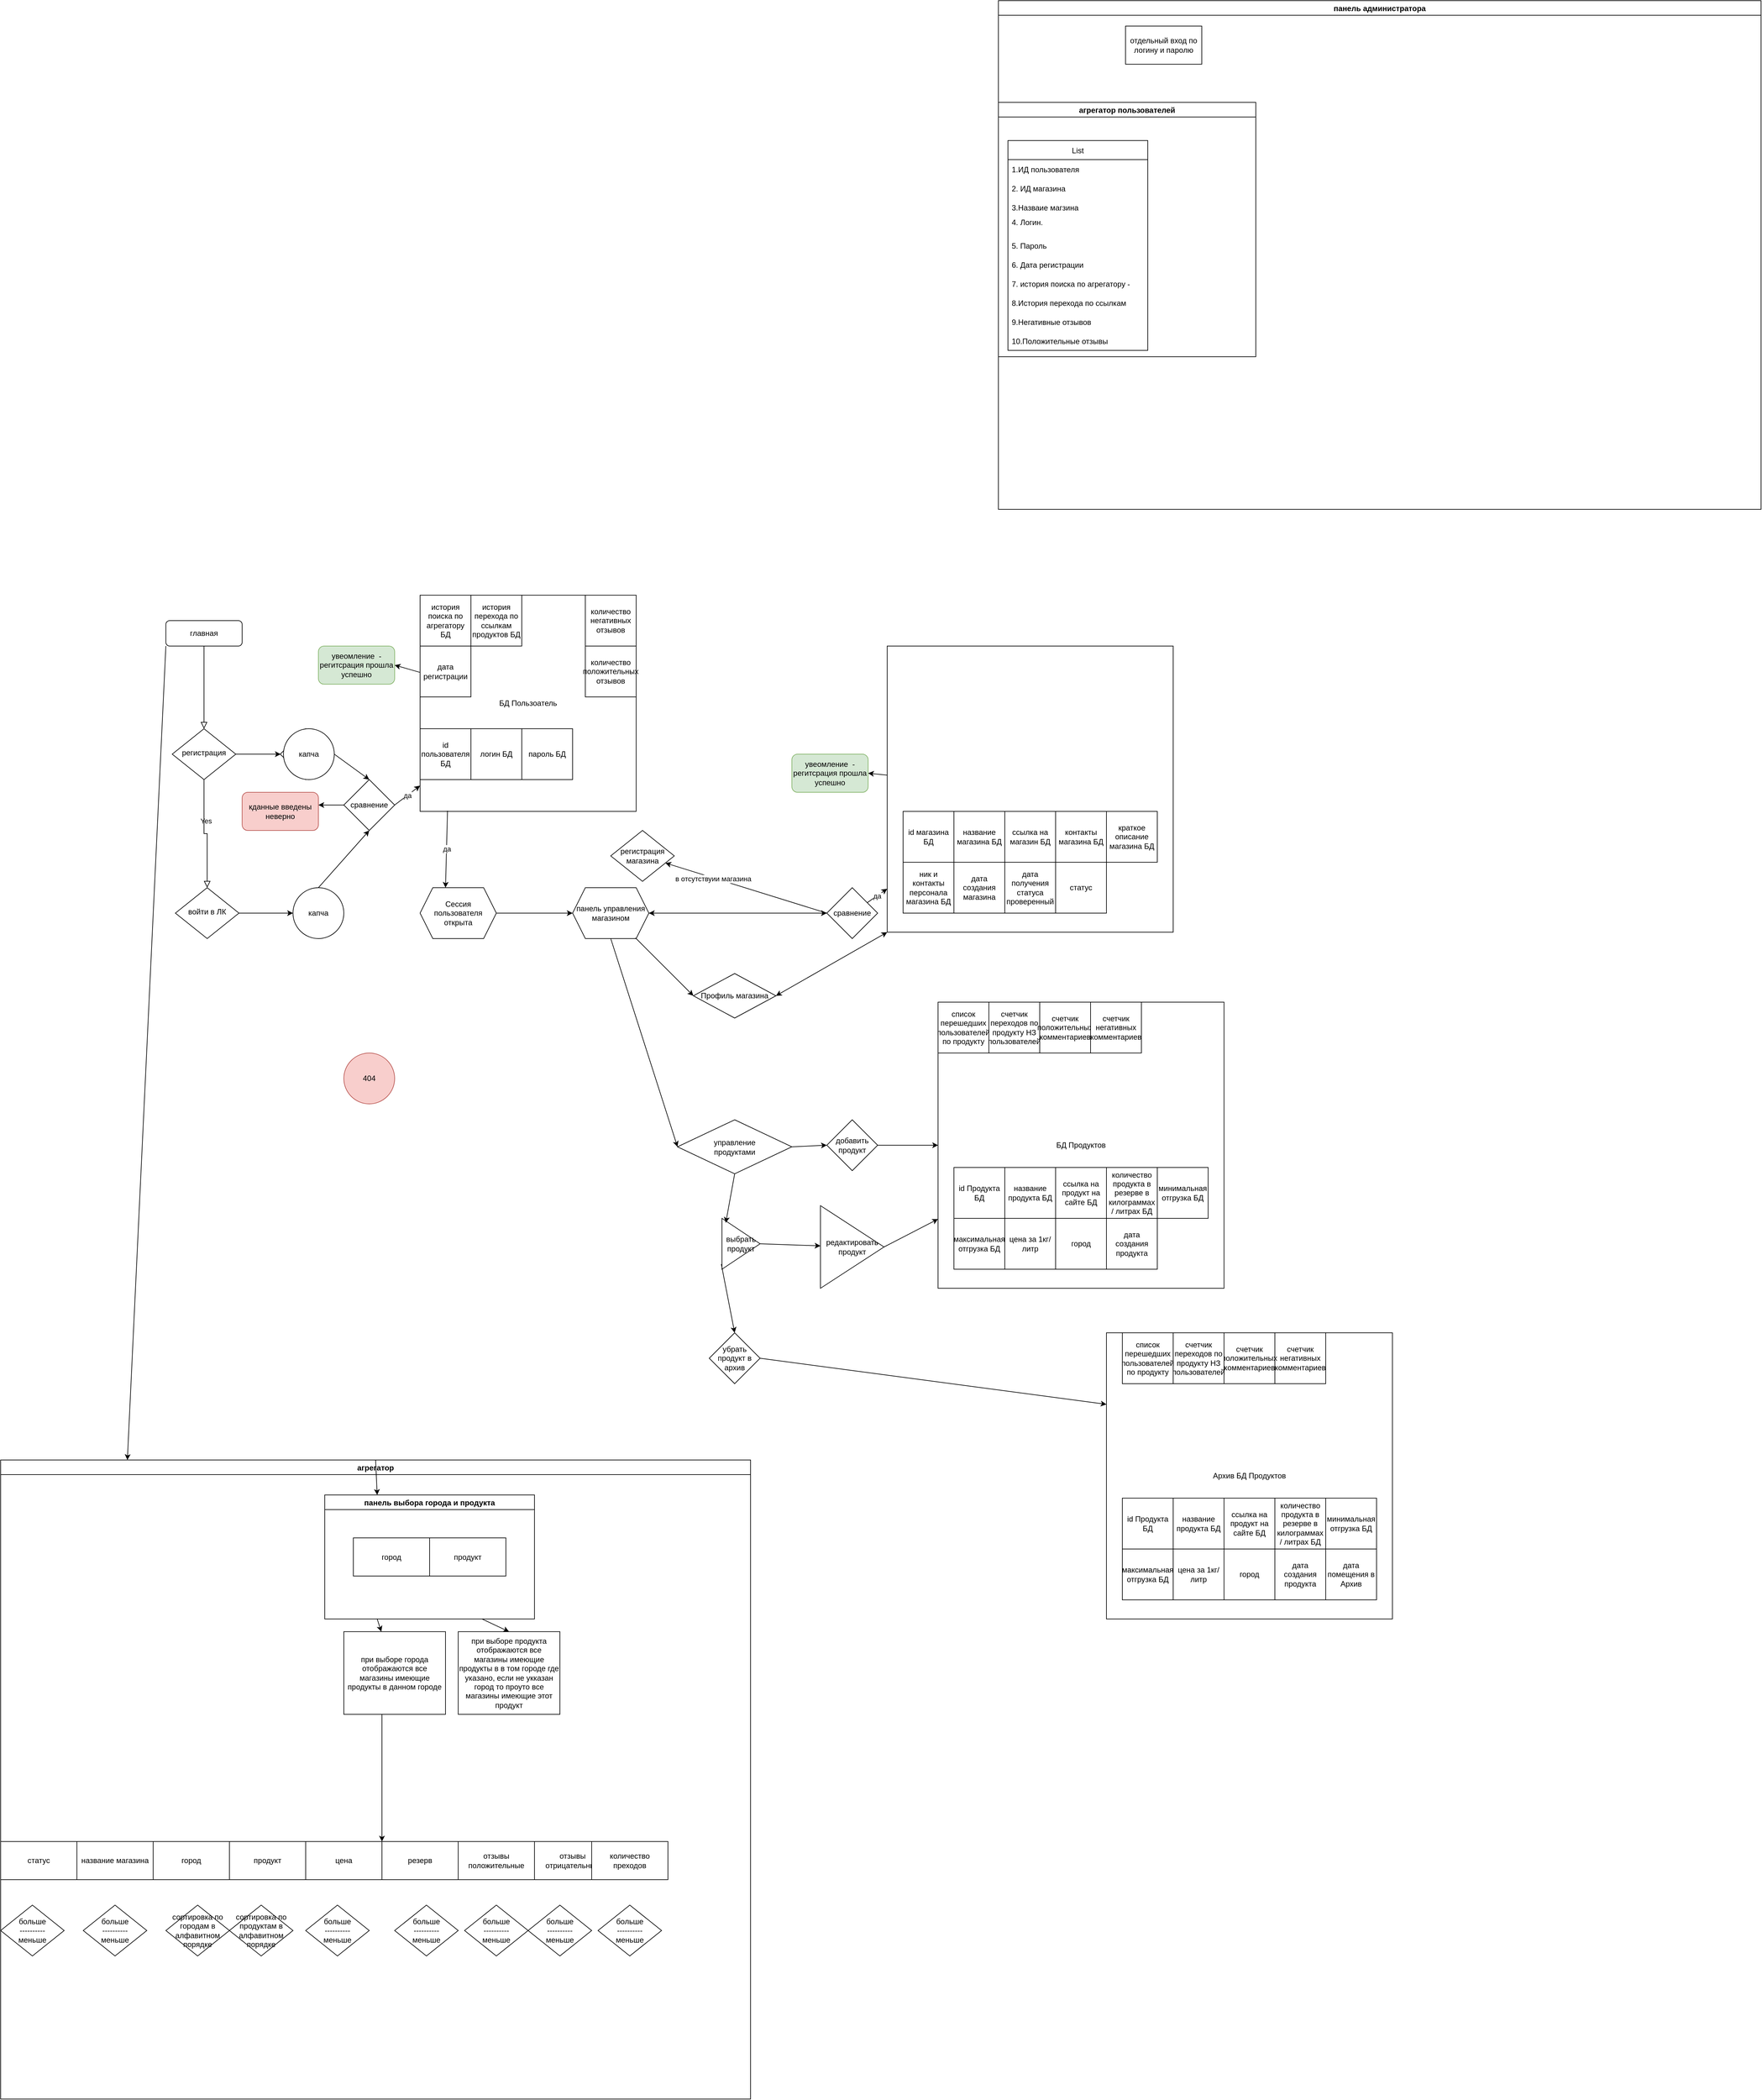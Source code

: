 <mxfile version="20.3.3" type="github">
  <diagram id="C5RBs43oDa-KdzZeNtuy" name="Page-1">
    <mxGraphModel dx="3761" dy="762" grid="1" gridSize="100" guides="1" tooltips="1" connect="1" arrows="1" fold="1" page="1" pageScale="1" pageWidth="2339" pageHeight="3300" math="0" shadow="0">
      <root>
        <mxCell id="WIyWlLk6GJQsqaUBKTNV-0" />
        <mxCell id="WIyWlLk6GJQsqaUBKTNV-1" parent="WIyWlLk6GJQsqaUBKTNV-0" />
        <mxCell id="WIyWlLk6GJQsqaUBKTNV-2" value="" style="rounded=0;html=1;jettySize=auto;orthogonalLoop=1;fontSize=11;endArrow=block;endFill=0;endSize=8;strokeWidth=1;shadow=0;labelBackgroundColor=none;edgeStyle=orthogonalEdgeStyle;" parent="WIyWlLk6GJQsqaUBKTNV-1" source="WIyWlLk6GJQsqaUBKTNV-3" target="WIyWlLk6GJQsqaUBKTNV-6" edge="1">
          <mxGeometry relative="1" as="geometry" />
        </mxCell>
        <mxCell id="WIyWlLk6GJQsqaUBKTNV-3" value="главная" style="rounded=1;whiteSpace=wrap;html=1;fontSize=12;glass=0;strokeWidth=1;shadow=0;" parent="WIyWlLk6GJQsqaUBKTNV-1" vertex="1">
          <mxGeometry x="-1340" y="975" width="120" height="40" as="geometry" />
        </mxCell>
        <mxCell id="WIyWlLk6GJQsqaUBKTNV-4" value="Yes" style="rounded=0;html=1;jettySize=auto;orthogonalLoop=1;fontSize=11;endArrow=block;endFill=0;endSize=8;strokeWidth=1;shadow=0;labelBackgroundColor=none;edgeStyle=orthogonalEdgeStyle;" parent="WIyWlLk6GJQsqaUBKTNV-1" source="WIyWlLk6GJQsqaUBKTNV-6" target="WIyWlLk6GJQsqaUBKTNV-10" edge="1">
          <mxGeometry y="20" relative="1" as="geometry">
            <mxPoint as="offset" />
          </mxGeometry>
        </mxCell>
        <mxCell id="WIyWlLk6GJQsqaUBKTNV-6" value="регистрация" style="rhombus;whiteSpace=wrap;html=1;shadow=0;fontFamily=Helvetica;fontSize=12;align=center;strokeWidth=1;spacing=6;spacingTop=-4;" parent="WIyWlLk6GJQsqaUBKTNV-1" vertex="1">
          <mxGeometry x="-1330" y="1145" width="100" height="80" as="geometry" />
        </mxCell>
        <mxCell id="oerF0FKZupEDVa1mSzpF-12" value="" style="edgeStyle=orthogonalEdgeStyle;rounded=0;orthogonalLoop=1;jettySize=auto;html=1;entryX=0;entryY=0.5;entryDx=0;entryDy=0;" edge="1" parent="WIyWlLk6GJQsqaUBKTNV-1" source="WIyWlLk6GJQsqaUBKTNV-10" target="oerF0FKZupEDVa1mSzpF-22">
          <mxGeometry relative="1" as="geometry">
            <mxPoint x="-1175" y="1435" as="targetPoint" />
          </mxGeometry>
        </mxCell>
        <mxCell id="WIyWlLk6GJQsqaUBKTNV-10" value="войти в ЛК" style="rhombus;whiteSpace=wrap;html=1;shadow=0;fontFamily=Helvetica;fontSize=12;align=center;strokeWidth=1;spacing=6;spacingTop=-4;" parent="WIyWlLk6GJQsqaUBKTNV-1" vertex="1">
          <mxGeometry x="-1325" y="1395" width="100" height="80" as="geometry" />
        </mxCell>
        <mxCell id="oerF0FKZupEDVa1mSzpF-5" value="" style="endArrow=classic;html=1;rounded=0;" edge="1" parent="WIyWlLk6GJQsqaUBKTNV-1" source="WIyWlLk6GJQsqaUBKTNV-6">
          <mxGeometry width="50" height="50" relative="1" as="geometry">
            <mxPoint x="-1230" y="1235" as="sourcePoint" />
            <mxPoint x="-1159.289" y="1185" as="targetPoint" />
          </mxGeometry>
        </mxCell>
        <mxCell id="oerF0FKZupEDVa1mSzpF-6" value="БД Пользоатель" style="whiteSpace=wrap;html=1;aspect=fixed;" vertex="1" parent="WIyWlLk6GJQsqaUBKTNV-1">
          <mxGeometry x="-940" y="935" width="340" height="340" as="geometry" />
        </mxCell>
        <mxCell id="oerF0FKZupEDVa1mSzpF-7" value="id пользователя БД" style="whiteSpace=wrap;html=1;aspect=fixed;" vertex="1" parent="WIyWlLk6GJQsqaUBKTNV-1">
          <mxGeometry x="-940" y="1145" width="80" height="80" as="geometry" />
        </mxCell>
        <mxCell id="oerF0FKZupEDVa1mSzpF-8" value="логин БД" style="whiteSpace=wrap;html=1;aspect=fixed;" vertex="1" parent="WIyWlLk6GJQsqaUBKTNV-1">
          <mxGeometry x="-860" y="1145" width="80" height="80" as="geometry" />
        </mxCell>
        <mxCell id="oerF0FKZupEDVa1mSzpF-9" value="пароль БД" style="whiteSpace=wrap;html=1;aspect=fixed;" vertex="1" parent="WIyWlLk6GJQsqaUBKTNV-1">
          <mxGeometry x="-780" y="1145" width="80" height="80" as="geometry" />
        </mxCell>
        <mxCell id="oerF0FKZupEDVa1mSzpF-10" value="404" style="ellipse;whiteSpace=wrap;html=1;aspect=fixed;fillColor=#f8cecc;strokeColor=#b85450;" vertex="1" parent="WIyWlLk6GJQsqaUBKTNV-1">
          <mxGeometry x="-1060" y="1655" width="80" height="80" as="geometry" />
        </mxCell>
        <mxCell id="oerF0FKZupEDVa1mSzpF-11" value="Капча" style="rhombus;whiteSpace=wrap;html=1;" vertex="1" parent="WIyWlLk6GJQsqaUBKTNV-1">
          <mxGeometry x="-1160" y="1145" width="80" height="80" as="geometry" />
        </mxCell>
        <mxCell id="oerF0FKZupEDVa1mSzpF-16" value="да" style="endArrow=classic;html=1;rounded=0;exitX=1;exitY=0.5;exitDx=0;exitDy=0;" edge="1" parent="WIyWlLk6GJQsqaUBKTNV-1" source="oerF0FKZupEDVa1mSzpF-30" target="oerF0FKZupEDVa1mSzpF-6">
          <mxGeometry width="50" height="50" relative="1" as="geometry">
            <mxPoint x="-930" y="1615" as="sourcePoint" />
            <mxPoint x="-908" y="1540" as="targetPoint" />
            <Array as="points" />
          </mxGeometry>
        </mxCell>
        <mxCell id="oerF0FKZupEDVa1mSzpF-17" value="капча" style="ellipse;whiteSpace=wrap;html=1;aspect=fixed;" vertex="1" parent="WIyWlLk6GJQsqaUBKTNV-1">
          <mxGeometry x="-1155" y="1145" width="80" height="80" as="geometry" />
        </mxCell>
        <mxCell id="oerF0FKZupEDVa1mSzpF-19" value="увеомление&amp;nbsp; - регитсрация прошла успешно" style="rounded=1;whiteSpace=wrap;html=1;fillColor=#d5e8d4;strokeColor=#82b366;" vertex="1" parent="WIyWlLk6GJQsqaUBKTNV-1">
          <mxGeometry x="-1100" y="1015" width="120" height="60" as="geometry" />
        </mxCell>
        <mxCell id="oerF0FKZupEDVa1mSzpF-20" value="" style="endArrow=classic;html=1;rounded=0;entryX=1;entryY=0.5;entryDx=0;entryDy=0;" edge="1" parent="WIyWlLk6GJQsqaUBKTNV-1" source="oerF0FKZupEDVa1mSzpF-6" target="oerF0FKZupEDVa1mSzpF-19">
          <mxGeometry width="50" height="50" relative="1" as="geometry">
            <mxPoint x="-780" y="1333" as="sourcePoint" />
            <mxPoint x="-458" y="1375" as="targetPoint" />
          </mxGeometry>
        </mxCell>
        <mxCell id="oerF0FKZupEDVa1mSzpF-22" value="капча" style="ellipse;whiteSpace=wrap;html=1;aspect=fixed;" vertex="1" parent="WIyWlLk6GJQsqaUBKTNV-1">
          <mxGeometry x="-1140" y="1395" width="80" height="80" as="geometry" />
        </mxCell>
        <mxCell id="oerF0FKZupEDVa1mSzpF-26" value="Сессия пользователя открыта" style="shape=hexagon;perimeter=hexagonPerimeter2;whiteSpace=wrap;html=1;fixedSize=1;" vertex="1" parent="WIyWlLk6GJQsqaUBKTNV-1">
          <mxGeometry x="-940" y="1395" width="120" height="80" as="geometry" />
        </mxCell>
        <mxCell id="oerF0FKZupEDVa1mSzpF-27" value="да" style="endArrow=classic;html=1;rounded=0;exitX=0.127;exitY=0.997;exitDx=0;exitDy=0;exitPerimeter=0;" edge="1" parent="WIyWlLk6GJQsqaUBKTNV-1" source="oerF0FKZupEDVa1mSzpF-6">
          <mxGeometry width="50" height="50" relative="1" as="geometry">
            <mxPoint x="-1000" y="1295" as="sourcePoint" />
            <mxPoint x="-900" y="1395" as="targetPoint" />
            <Array as="points">
              <mxPoint x="-900" y="1395" />
            </Array>
          </mxGeometry>
        </mxCell>
        <mxCell id="oerF0FKZupEDVa1mSzpF-28" value="панель управления магазином" style="shape=hexagon;perimeter=hexagonPerimeter2;whiteSpace=wrap;html=1;fixedSize=1;" vertex="1" parent="WIyWlLk6GJQsqaUBKTNV-1">
          <mxGeometry x="-700" y="1395" width="120" height="80" as="geometry" />
        </mxCell>
        <mxCell id="oerF0FKZupEDVa1mSzpF-29" value="" style="endArrow=classic;html=1;rounded=0;exitX=1;exitY=0.5;exitDx=0;exitDy=0;entryX=0;entryY=0.5;entryDx=0;entryDy=0;" edge="1" parent="WIyWlLk6GJQsqaUBKTNV-1" source="oerF0FKZupEDVa1mSzpF-26" target="oerF0FKZupEDVa1mSzpF-28">
          <mxGeometry width="50" height="50" relative="1" as="geometry">
            <mxPoint x="-820" y="1460" as="sourcePoint" />
            <mxPoint x="-770" y="1410" as="targetPoint" />
          </mxGeometry>
        </mxCell>
        <mxCell id="oerF0FKZupEDVa1mSzpF-30" value="сравнение" style="rhombus;whiteSpace=wrap;html=1;" vertex="1" parent="WIyWlLk6GJQsqaUBKTNV-1">
          <mxGeometry x="-1060" y="1225" width="80" height="80" as="geometry" />
        </mxCell>
        <mxCell id="oerF0FKZupEDVa1mSzpF-31" value="" style="endArrow=classic;html=1;rounded=0;entryX=0.5;entryY=1;entryDx=0;entryDy=0;exitX=0.5;exitY=0;exitDx=0;exitDy=0;" edge="1" parent="WIyWlLk6GJQsqaUBKTNV-1" source="oerF0FKZupEDVa1mSzpF-22" target="oerF0FKZupEDVa1mSzpF-30">
          <mxGeometry width="50" height="50" relative="1" as="geometry">
            <mxPoint x="-1100" y="1345" as="sourcePoint" />
            <mxPoint x="-1050" y="1295" as="targetPoint" />
            <Array as="points">
              <mxPoint x="-1100" y="1395" />
            </Array>
          </mxGeometry>
        </mxCell>
        <mxCell id="oerF0FKZupEDVa1mSzpF-32" value="" style="endArrow=classic;html=1;rounded=0;exitX=1;exitY=0.5;exitDx=0;exitDy=0;entryX=0.5;entryY=0;entryDx=0;entryDy=0;" edge="1" parent="WIyWlLk6GJQsqaUBKTNV-1" source="oerF0FKZupEDVa1mSzpF-17" target="oerF0FKZupEDVa1mSzpF-30">
          <mxGeometry width="50" height="50" relative="1" as="geometry">
            <mxPoint x="-1100" y="1245" as="sourcePoint" />
            <mxPoint x="-1050" y="1195" as="targetPoint" />
          </mxGeometry>
        </mxCell>
        <mxCell id="oerF0FKZupEDVa1mSzpF-33" value="" style="endArrow=classic;html=1;rounded=0;exitX=0;exitY=0.5;exitDx=0;exitDy=0;" edge="1" parent="WIyWlLk6GJQsqaUBKTNV-1" source="oerF0FKZupEDVa1mSzpF-30">
          <mxGeometry width="50" height="50" relative="1" as="geometry">
            <mxPoint x="-1110" y="1290" as="sourcePoint" />
            <mxPoint x="-1100" y="1265" as="targetPoint" />
          </mxGeometry>
        </mxCell>
        <mxCell id="oerF0FKZupEDVa1mSzpF-34" value="кданные введены неверно" style="rounded=1;whiteSpace=wrap;html=1;fillColor=#f8cecc;strokeColor=#b85450;" vertex="1" parent="WIyWlLk6GJQsqaUBKTNV-1">
          <mxGeometry x="-1220" y="1245" width="120" height="60" as="geometry" />
        </mxCell>
        <mxCell id="oerF0FKZupEDVa1mSzpF-35" value="&lt;span style=&quot;color: rgba(0, 0, 0, 0); font-family: monospace; font-size: 0px; text-align: start;&quot;&gt;%3CmxGraphModel%3E%3Croot%3E%3CmxCell%20id%3D%220%22%2F%3E%3CmxCell%20id%3D%221%22%20parent%3D%220%22%2F%3E%3CmxCell%20id%3D%222%22%20value%3D%22%D0%B4%D0%B0%D1%82%D0%B0%20%D1%81%D0%BE%D0%B7%D0%B4%D0%B0%D0%BD%D0%B8%D1%8F%20%D0%BF%D1%80%D0%BE%D0%B4%D1%83%D0%BA%D1%82%D0%B0%22%20style%3D%22whiteSpace%3Dwrap%3Bhtml%3D1%3Baspect%3Dfixed%3B%22%20vertex%3D%221%22%20parent%3D%221%22%3E%3CmxGeometry%20x%3D%221640%22%20y%3D%221020%22%20width%3D%2280%22%20height%3D%2280%22%20as%3D%22geometry%22%2F%3E%3C%2FmxCell%3E%3C%2Froot%3E%3C%2FmxGraphModel%3E&lt;/span&gt;&lt;span style=&quot;color: rgba(0, 0, 0, 0); font-family: monospace; font-size: 0px; text-align: start;&quot;&gt;%3CmxGraphModel%3E%3Croot%3E%3CmxCell%20id%3D%220%22%2F%3E%3CmxCell%20id%3D%221%22%20parent%3D%220%22%2F%3E%3CmxCell%20id%3D%222%22%20value%3D%22%D0%B4%D0%B0%D1%82%D0%B0%20%D1%81%D0%BE%D0%B7%D0%B4%D0%B0%D0%BD%D0%B8%D1%8F%20%D0%BF%D1%80%D0%BE%D0%B4%D1%83%D0%BA%D1%82%D0%B0%22%20style%3D%22whiteSpace%3Dwrap%3Bhtml%3D1%3Baspect%3Dfixed%3B%22%20vertex%3D%221%22%20parent%3D%221%22%3E%3CmxGeometry%20x%3D%221640%22%20y%3D%221020%22%20width%3D%2280%22%20height%3D%2280%22%20as%3D%22geometry%22%2F%3E%3C%2FmxCell%3E%3C%2Froot%3E%3C%2FmxGraphModel%3E&lt;/span&gt;" style="whiteSpace=wrap;html=1;aspect=fixed;" vertex="1" parent="WIyWlLk6GJQsqaUBKTNV-1">
          <mxGeometry x="-205" y="1015" width="450" height="450" as="geometry" />
        </mxCell>
        <mxCell id="oerF0FKZupEDVa1mSzpF-36" value="id магазина БД" style="whiteSpace=wrap;html=1;aspect=fixed;" vertex="1" parent="WIyWlLk6GJQsqaUBKTNV-1">
          <mxGeometry x="-180" y="1275" width="80" height="80" as="geometry" />
        </mxCell>
        <mxCell id="oerF0FKZupEDVa1mSzpF-37" value="название магазина БД" style="whiteSpace=wrap;html=1;aspect=fixed;" vertex="1" parent="WIyWlLk6GJQsqaUBKTNV-1">
          <mxGeometry x="-100" y="1275" width="80" height="80" as="geometry" />
        </mxCell>
        <mxCell id="oerF0FKZupEDVa1mSzpF-38" value="ссылка на магазин БД" style="whiteSpace=wrap;html=1;aspect=fixed;" vertex="1" parent="WIyWlLk6GJQsqaUBKTNV-1">
          <mxGeometry x="-20" y="1275" width="80" height="80" as="geometry" />
        </mxCell>
        <mxCell id="oerF0FKZupEDVa1mSzpF-40" value="да" style="endArrow=classic;html=1;rounded=0;" edge="1" parent="WIyWlLk6GJQsqaUBKTNV-1" source="oerF0FKZupEDVa1mSzpF-47" target="oerF0FKZupEDVa1mSzpF-35">
          <mxGeometry width="50" height="50" relative="1" as="geometry">
            <mxPoint x="-220" y="1295" as="sourcePoint" />
            <mxPoint x="-148" y="1570" as="targetPoint" />
            <Array as="points" />
          </mxGeometry>
        </mxCell>
        <mxCell id="oerF0FKZupEDVa1mSzpF-42" value="увеомление&amp;nbsp; - регитсрация прошла успешно" style="rounded=1;whiteSpace=wrap;html=1;fillColor=#d5e8d4;strokeColor=#82b366;" vertex="1" parent="WIyWlLk6GJQsqaUBKTNV-1">
          <mxGeometry x="-355" y="1185" width="120" height="60" as="geometry" />
        </mxCell>
        <mxCell id="oerF0FKZupEDVa1mSzpF-43" value="" style="endArrow=classic;html=1;rounded=0;entryX=1;entryY=0.5;entryDx=0;entryDy=0;" edge="1" parent="WIyWlLk6GJQsqaUBKTNV-1" source="oerF0FKZupEDVa1mSzpF-35" target="oerF0FKZupEDVa1mSzpF-42">
          <mxGeometry width="50" height="50" relative="1" as="geometry">
            <mxPoint x="-20" y="1503" as="sourcePoint" />
            <mxPoint x="302" y="1545" as="targetPoint" />
          </mxGeometry>
        </mxCell>
        <mxCell id="oerF0FKZupEDVa1mSzpF-47" value="сравнение" style="rhombus;whiteSpace=wrap;html=1;" vertex="1" parent="WIyWlLk6GJQsqaUBKTNV-1">
          <mxGeometry x="-300" y="1395" width="80" height="80" as="geometry" />
        </mxCell>
        <mxCell id="oerF0FKZupEDVa1mSzpF-50" value="" style="endArrow=classic;html=1;rounded=0;exitX=0;exitY=0.5;exitDx=0;exitDy=0;" edge="1" parent="WIyWlLk6GJQsqaUBKTNV-1" source="oerF0FKZupEDVa1mSzpF-47" target="oerF0FKZupEDVa1mSzpF-51">
          <mxGeometry width="50" height="50" relative="1" as="geometry">
            <mxPoint x="-350" y="1460" as="sourcePoint" />
            <mxPoint x="-340" y="1435" as="targetPoint" />
          </mxGeometry>
        </mxCell>
        <mxCell id="oerF0FKZupEDVa1mSzpF-55" value="в отсутствуии магазина" style="edgeLabel;html=1;align=center;verticalAlign=middle;resizable=0;points=[];" vertex="1" connectable="0" parent="oerF0FKZupEDVa1mSzpF-50">
          <mxGeometry x="0.412" y="1" relative="1" as="geometry">
            <mxPoint as="offset" />
          </mxGeometry>
        </mxCell>
        <mxCell id="oerF0FKZupEDVa1mSzpF-51" value="регистрация магазина" style="rhombus;whiteSpace=wrap;html=1;" vertex="1" parent="WIyWlLk6GJQsqaUBKTNV-1">
          <mxGeometry x="-640" y="1305" width="100" height="80" as="geometry" />
        </mxCell>
        <mxCell id="oerF0FKZupEDVa1mSzpF-52" value="" style="endArrow=classic;html=1;rounded=0;exitX=1;exitY=0.5;exitDx=0;exitDy=0;" edge="1" parent="WIyWlLk6GJQsqaUBKTNV-1" source="oerF0FKZupEDVa1mSzpF-28" target="oerF0FKZupEDVa1mSzpF-47">
          <mxGeometry width="50" height="50" relative="1" as="geometry">
            <mxPoint x="-480" y="1530" as="sourcePoint" />
            <mxPoint x="-580" y="1530" as="targetPoint" />
          </mxGeometry>
        </mxCell>
        <mxCell id="oerF0FKZupEDVa1mSzpF-53" value="Профиль магазина" style="rhombus;whiteSpace=wrap;html=1;" vertex="1" parent="WIyWlLk6GJQsqaUBKTNV-1">
          <mxGeometry x="-510" y="1530" width="130" height="70" as="geometry" />
        </mxCell>
        <mxCell id="oerF0FKZupEDVa1mSzpF-54" value="" style="endArrow=classic;html=1;rounded=0;exitX=0;exitY=0.5;exitDx=0;exitDy=0;" edge="1" parent="WIyWlLk6GJQsqaUBKTNV-1" source="oerF0FKZupEDVa1mSzpF-47" target="oerF0FKZupEDVa1mSzpF-28">
          <mxGeometry width="50" height="50" relative="1" as="geometry">
            <mxPoint x="-480" y="1535" as="sourcePoint" />
            <mxPoint x="-600" y="1495" as="targetPoint" />
          </mxGeometry>
        </mxCell>
        <mxCell id="oerF0FKZupEDVa1mSzpF-56" value="управление&lt;br&gt;продуктами" style="rhombus;whiteSpace=wrap;html=1;" vertex="1" parent="WIyWlLk6GJQsqaUBKTNV-1">
          <mxGeometry x="-535" y="1760" width="180" height="85" as="geometry" />
        </mxCell>
        <mxCell id="oerF0FKZupEDVa1mSzpF-59" value="контакты магазина БД" style="whiteSpace=wrap;html=1;aspect=fixed;" vertex="1" parent="WIyWlLk6GJQsqaUBKTNV-1">
          <mxGeometry x="60" y="1275" width="80" height="80" as="geometry" />
        </mxCell>
        <mxCell id="oerF0FKZupEDVa1mSzpF-60" value="краткое описание магазина БД" style="whiteSpace=wrap;html=1;aspect=fixed;" vertex="1" parent="WIyWlLk6GJQsqaUBKTNV-1">
          <mxGeometry x="140" y="1275" width="80" height="80" as="geometry" />
        </mxCell>
        <mxCell id="oerF0FKZupEDVa1mSzpF-61" value="ник и контакты персонала магазина БД" style="whiteSpace=wrap;html=1;aspect=fixed;" vertex="1" parent="WIyWlLk6GJQsqaUBKTNV-1">
          <mxGeometry x="-180" y="1355" width="80" height="80" as="geometry" />
        </mxCell>
        <mxCell id="oerF0FKZupEDVa1mSzpF-63" value="история поиска по агрегатору БД" style="whiteSpace=wrap;html=1;aspect=fixed;" vertex="1" parent="WIyWlLk6GJQsqaUBKTNV-1">
          <mxGeometry x="-940" y="935" width="80" height="80" as="geometry" />
        </mxCell>
        <mxCell id="oerF0FKZupEDVa1mSzpF-64" value="история перехода по ссылкам продуктов БД" style="whiteSpace=wrap;html=1;aspect=fixed;" vertex="1" parent="WIyWlLk6GJQsqaUBKTNV-1">
          <mxGeometry x="-860" y="935" width="80" height="80" as="geometry" />
        </mxCell>
        <mxCell id="oerF0FKZupEDVa1mSzpF-65" value="количество негативных отзывов" style="whiteSpace=wrap;html=1;aspect=fixed;" vertex="1" parent="WIyWlLk6GJQsqaUBKTNV-1">
          <mxGeometry x="-680" y="935" width="80" height="80" as="geometry" />
        </mxCell>
        <mxCell id="oerF0FKZupEDVa1mSzpF-66" value="" style="endArrow=classic;html=1;rounded=0;exitX=0.5;exitY=1;exitDx=0;exitDy=0;entryX=0;entryY=0.5;entryDx=0;entryDy=0;" edge="1" parent="WIyWlLk6GJQsqaUBKTNV-1" source="oerF0FKZupEDVa1mSzpF-28" target="oerF0FKZupEDVa1mSzpF-56">
          <mxGeometry width="50" height="50" relative="1" as="geometry">
            <mxPoint x="-400" y="1545" as="sourcePoint" />
            <mxPoint x="-700" y="1895" as="targetPoint" />
          </mxGeometry>
        </mxCell>
        <mxCell id="oerF0FKZupEDVa1mSzpF-67" value="" style="endArrow=classic;html=1;rounded=0;exitX=0.825;exitY=0.988;exitDx=0;exitDy=0;exitPerimeter=0;entryX=0;entryY=0.5;entryDx=0;entryDy=0;" edge="1" parent="WIyWlLk6GJQsqaUBKTNV-1" source="oerF0FKZupEDVa1mSzpF-28" target="oerF0FKZupEDVa1mSzpF-53">
          <mxGeometry width="50" height="50" relative="1" as="geometry">
            <mxPoint x="-520" y="1530" as="sourcePoint" />
            <mxPoint x="-400" y="1595" as="targetPoint" />
          </mxGeometry>
        </mxCell>
        <mxCell id="oerF0FKZupEDVa1mSzpF-68" value="" style="endArrow=classic;startArrow=classic;html=1;rounded=0;exitX=1;exitY=0.5;exitDx=0;exitDy=0;entryX=0;entryY=1;entryDx=0;entryDy=0;" edge="1" parent="WIyWlLk6GJQsqaUBKTNV-1" source="oerF0FKZupEDVa1mSzpF-53" target="oerF0FKZupEDVa1mSzpF-35">
          <mxGeometry width="50" height="50" relative="1" as="geometry">
            <mxPoint x="-200" y="1545" as="sourcePoint" />
            <mxPoint x="-150" y="1495" as="targetPoint" />
          </mxGeometry>
        </mxCell>
        <mxCell id="oerF0FKZupEDVa1mSzpF-69" value="добавить продукт" style="rhombus;whiteSpace=wrap;html=1;" vertex="1" parent="WIyWlLk6GJQsqaUBKTNV-1">
          <mxGeometry x="-300" y="1760" width="80" height="80" as="geometry" />
        </mxCell>
        <mxCell id="oerF0FKZupEDVa1mSzpF-70" value="убрать продукт в архив" style="rhombus;whiteSpace=wrap;html=1;" vertex="1" parent="WIyWlLk6GJQsqaUBKTNV-1">
          <mxGeometry x="-485" y="2095" width="80" height="80" as="geometry" />
        </mxCell>
        <mxCell id="oerF0FKZupEDVa1mSzpF-71" value="БД Продуктов" style="whiteSpace=wrap;html=1;aspect=fixed;" vertex="1" parent="WIyWlLk6GJQsqaUBKTNV-1">
          <mxGeometry x="-125" y="1575" width="450" height="450" as="geometry" />
        </mxCell>
        <mxCell id="oerF0FKZupEDVa1mSzpF-72" value="id Продукта БД" style="whiteSpace=wrap;html=1;aspect=fixed;" vertex="1" parent="WIyWlLk6GJQsqaUBKTNV-1">
          <mxGeometry x="-100" y="1835" width="80" height="80" as="geometry" />
        </mxCell>
        <mxCell id="oerF0FKZupEDVa1mSzpF-73" value="название продукта БД" style="whiteSpace=wrap;html=1;aspect=fixed;" vertex="1" parent="WIyWlLk6GJQsqaUBKTNV-1">
          <mxGeometry x="-20" y="1835" width="80" height="80" as="geometry" />
        </mxCell>
        <mxCell id="oerF0FKZupEDVa1mSzpF-74" value="ссылка на продукт на сайте БД" style="whiteSpace=wrap;html=1;aspect=fixed;" vertex="1" parent="WIyWlLk6GJQsqaUBKTNV-1">
          <mxGeometry x="60" y="1835" width="80" height="80" as="geometry" />
        </mxCell>
        <mxCell id="oerF0FKZupEDVa1mSzpF-75" value="количество продукта в резерве в килограммах / литрах БД" style="whiteSpace=wrap;html=1;aspect=fixed;" vertex="1" parent="WIyWlLk6GJQsqaUBKTNV-1">
          <mxGeometry x="140" y="1835" width="80" height="80" as="geometry" />
        </mxCell>
        <mxCell id="oerF0FKZupEDVa1mSzpF-76" value="минимальная отгрузка БД" style="whiteSpace=wrap;html=1;aspect=fixed;" vertex="1" parent="WIyWlLk6GJQsqaUBKTNV-1">
          <mxGeometry x="220" y="1835" width="80" height="80" as="geometry" />
        </mxCell>
        <mxCell id="oerF0FKZupEDVa1mSzpF-77" value="максимальная отгрузка БД" style="whiteSpace=wrap;html=1;aspect=fixed;" vertex="1" parent="WIyWlLk6GJQsqaUBKTNV-1">
          <mxGeometry x="-100" y="1915" width="80" height="80" as="geometry" />
        </mxCell>
        <mxCell id="oerF0FKZupEDVa1mSzpF-78" value="цена за 1кг/литр" style="whiteSpace=wrap;html=1;aspect=fixed;" vertex="1" parent="WIyWlLk6GJQsqaUBKTNV-1">
          <mxGeometry x="-20" y="1915" width="80" height="80" as="geometry" />
        </mxCell>
        <mxCell id="oerF0FKZupEDVa1mSzpF-81" value="город" style="whiteSpace=wrap;html=1;aspect=fixed;" vertex="1" parent="WIyWlLk6GJQsqaUBKTNV-1">
          <mxGeometry x="60" y="1915" width="80" height="80" as="geometry" />
        </mxCell>
        <mxCell id="oerF0FKZupEDVa1mSzpF-82" value="" style="endArrow=classic;html=1;rounded=0;exitX=1;exitY=0.5;exitDx=0;exitDy=0;entryX=0;entryY=0.5;entryDx=0;entryDy=0;" edge="1" parent="WIyWlLk6GJQsqaUBKTNV-1" source="oerF0FKZupEDVa1mSzpF-56" target="oerF0FKZupEDVa1mSzpF-69">
          <mxGeometry width="50" height="50" relative="1" as="geometry">
            <mxPoint x="-600" y="1945" as="sourcePoint" />
            <mxPoint x="-550" y="1895" as="targetPoint" />
          </mxGeometry>
        </mxCell>
        <mxCell id="oerF0FKZupEDVa1mSzpF-83" value="" style="endArrow=classic;html=1;rounded=0;exitX=1;exitY=0.5;exitDx=0;exitDy=0;" edge="1" parent="WIyWlLk6GJQsqaUBKTNV-1" source="oerF0FKZupEDVa1mSzpF-69" target="oerF0FKZupEDVa1mSzpF-71">
          <mxGeometry width="50" height="50" relative="1" as="geometry">
            <mxPoint x="-220" y="1810" as="sourcePoint" />
            <mxPoint x="-170" y="1760" as="targetPoint" />
          </mxGeometry>
        </mxCell>
        <mxCell id="oerF0FKZupEDVa1mSzpF-84" value="дата создания продукта" style="whiteSpace=wrap;html=1;aspect=fixed;" vertex="1" parent="WIyWlLk6GJQsqaUBKTNV-1">
          <mxGeometry x="140" y="1915" width="80" height="80" as="geometry" />
        </mxCell>
        <mxCell id="oerF0FKZupEDVa1mSzpF-85" value="дата создания магазина" style="whiteSpace=wrap;html=1;aspect=fixed;" vertex="1" parent="WIyWlLk6GJQsqaUBKTNV-1">
          <mxGeometry x="-100" y="1355" width="80" height="80" as="geometry" />
        </mxCell>
        <mxCell id="oerF0FKZupEDVa1mSzpF-86" value="дата регистрации" style="whiteSpace=wrap;html=1;aspect=fixed;" vertex="1" parent="WIyWlLk6GJQsqaUBKTNV-1">
          <mxGeometry x="-940" y="1015" width="80" height="80" as="geometry" />
        </mxCell>
        <mxCell id="oerF0FKZupEDVa1mSzpF-87" value="Архив БД Продуктов" style="whiteSpace=wrap;html=1;aspect=fixed;" vertex="1" parent="WIyWlLk6GJQsqaUBKTNV-1">
          <mxGeometry x="140" y="2095" width="450" height="450" as="geometry" />
        </mxCell>
        <mxCell id="oerF0FKZupEDVa1mSzpF-88" value="id Продукта БД" style="whiteSpace=wrap;html=1;aspect=fixed;" vertex="1" parent="WIyWlLk6GJQsqaUBKTNV-1">
          <mxGeometry x="165" y="2355" width="80" height="80" as="geometry" />
        </mxCell>
        <mxCell id="oerF0FKZupEDVa1mSzpF-89" value="название продукта БД" style="whiteSpace=wrap;html=1;aspect=fixed;" vertex="1" parent="WIyWlLk6GJQsqaUBKTNV-1">
          <mxGeometry x="245" y="2355" width="80" height="80" as="geometry" />
        </mxCell>
        <mxCell id="oerF0FKZupEDVa1mSzpF-90" value="ссылка на продукт на сайте БД" style="whiteSpace=wrap;html=1;aspect=fixed;" vertex="1" parent="WIyWlLk6GJQsqaUBKTNV-1">
          <mxGeometry x="325" y="2355" width="80" height="80" as="geometry" />
        </mxCell>
        <mxCell id="oerF0FKZupEDVa1mSzpF-91" value="количество продукта в резерве в килограммах / литрах БД" style="whiteSpace=wrap;html=1;aspect=fixed;" vertex="1" parent="WIyWlLk6GJQsqaUBKTNV-1">
          <mxGeometry x="405" y="2355" width="80" height="80" as="geometry" />
        </mxCell>
        <mxCell id="oerF0FKZupEDVa1mSzpF-92" value="минимальная отгрузка БД" style="whiteSpace=wrap;html=1;aspect=fixed;" vertex="1" parent="WIyWlLk6GJQsqaUBKTNV-1">
          <mxGeometry x="485" y="2355" width="80" height="80" as="geometry" />
        </mxCell>
        <mxCell id="oerF0FKZupEDVa1mSzpF-93" value="максимальная отгрузка БД" style="whiteSpace=wrap;html=1;aspect=fixed;" vertex="1" parent="WIyWlLk6GJQsqaUBKTNV-1">
          <mxGeometry x="165" y="2435" width="80" height="80" as="geometry" />
        </mxCell>
        <mxCell id="oerF0FKZupEDVa1mSzpF-94" value="цена за 1кг/литр" style="whiteSpace=wrap;html=1;aspect=fixed;" vertex="1" parent="WIyWlLk6GJQsqaUBKTNV-1">
          <mxGeometry x="245" y="2435" width="80" height="80" as="geometry" />
        </mxCell>
        <mxCell id="oerF0FKZupEDVa1mSzpF-95" value="город" style="whiteSpace=wrap;html=1;aspect=fixed;" vertex="1" parent="WIyWlLk6GJQsqaUBKTNV-1">
          <mxGeometry x="325" y="2435" width="80" height="80" as="geometry" />
        </mxCell>
        <mxCell id="oerF0FKZupEDVa1mSzpF-96" value="дата создания продукта" style="whiteSpace=wrap;html=1;aspect=fixed;" vertex="1" parent="WIyWlLk6GJQsqaUBKTNV-1">
          <mxGeometry x="405" y="2435" width="80" height="80" as="geometry" />
        </mxCell>
        <mxCell id="oerF0FKZupEDVa1mSzpF-97" value="дата помещения в Архив" style="whiteSpace=wrap;html=1;aspect=fixed;" vertex="1" parent="WIyWlLk6GJQsqaUBKTNV-1">
          <mxGeometry x="485" y="2435" width="80" height="80" as="geometry" />
        </mxCell>
        <mxCell id="oerF0FKZupEDVa1mSzpF-98" value="список перешедших пользователей по продукту" style="whiteSpace=wrap;html=1;aspect=fixed;" vertex="1" parent="WIyWlLk6GJQsqaUBKTNV-1">
          <mxGeometry x="-125" y="1575" width="80" height="80" as="geometry" />
        </mxCell>
        <mxCell id="oerF0FKZupEDVa1mSzpF-99" value="счетчик переходов по продукту НЗ пользователей" style="whiteSpace=wrap;html=1;aspect=fixed;" vertex="1" parent="WIyWlLk6GJQsqaUBKTNV-1">
          <mxGeometry x="-45" y="1575" width="80" height="80" as="geometry" />
        </mxCell>
        <mxCell id="oerF0FKZupEDVa1mSzpF-100" value="счетчик положительных комментариев" style="whiteSpace=wrap;html=1;aspect=fixed;" vertex="1" parent="WIyWlLk6GJQsqaUBKTNV-1">
          <mxGeometry x="35" y="1575" width="80" height="80" as="geometry" />
        </mxCell>
        <mxCell id="oerF0FKZupEDVa1mSzpF-101" value="счетчик негативных комментариев" style="whiteSpace=wrap;html=1;aspect=fixed;" vertex="1" parent="WIyWlLk6GJQsqaUBKTNV-1">
          <mxGeometry x="115" y="1575" width="80" height="80" as="geometry" />
        </mxCell>
        <mxCell id="oerF0FKZupEDVa1mSzpF-102" value="счетчик негативных комментариев" style="whiteSpace=wrap;html=1;aspect=fixed;" vertex="1" parent="WIyWlLk6GJQsqaUBKTNV-1">
          <mxGeometry x="405" y="2095" width="80" height="80" as="geometry" />
        </mxCell>
        <mxCell id="oerF0FKZupEDVa1mSzpF-103" value="счетчик положительных комментариев" style="whiteSpace=wrap;html=1;aspect=fixed;" vertex="1" parent="WIyWlLk6GJQsqaUBKTNV-1">
          <mxGeometry x="325" y="2095" width="80" height="80" as="geometry" />
        </mxCell>
        <mxCell id="oerF0FKZupEDVa1mSzpF-104" value="счетчик переходов по продукту НЗ пользователей" style="whiteSpace=wrap;html=1;aspect=fixed;" vertex="1" parent="WIyWlLk6GJQsqaUBKTNV-1">
          <mxGeometry x="245" y="2095" width="80" height="80" as="geometry" />
        </mxCell>
        <mxCell id="oerF0FKZupEDVa1mSzpF-105" value="список перешедших пользователей по продукту" style="whiteSpace=wrap;html=1;aspect=fixed;" vertex="1" parent="WIyWlLk6GJQsqaUBKTNV-1">
          <mxGeometry x="165" y="2095" width="80" height="80" as="geometry" />
        </mxCell>
        <mxCell id="oerF0FKZupEDVa1mSzpF-106" value="дата получения статуса проверенный" style="whiteSpace=wrap;html=1;aspect=fixed;" vertex="1" parent="WIyWlLk6GJQsqaUBKTNV-1">
          <mxGeometry x="-20" y="1355" width="80" height="80" as="geometry" />
        </mxCell>
        <mxCell id="oerF0FKZupEDVa1mSzpF-107" value="статус" style="whiteSpace=wrap;html=1;aspect=fixed;" vertex="1" parent="WIyWlLk6GJQsqaUBKTNV-1">
          <mxGeometry x="60" y="1355" width="80" height="80" as="geometry" />
        </mxCell>
        <mxCell id="oerF0FKZupEDVa1mSzpF-108" value="" style="endArrow=classic;html=1;rounded=0;entryX=0;entryY=0.25;entryDx=0;entryDy=0;exitX=1;exitY=0.5;exitDx=0;exitDy=0;" edge="1" parent="WIyWlLk6GJQsqaUBKTNV-1" source="oerF0FKZupEDVa1mSzpF-70" target="oerF0FKZupEDVa1mSzpF-87">
          <mxGeometry width="50" height="50" relative="1" as="geometry">
            <mxPoint y="1945" as="sourcePoint" />
            <mxPoint x="50" y="1895" as="targetPoint" />
          </mxGeometry>
        </mxCell>
        <mxCell id="oerF0FKZupEDVa1mSzpF-110" value="выбрать продукт" style="triangle;whiteSpace=wrap;html=1;" vertex="1" parent="WIyWlLk6GJQsqaUBKTNV-1">
          <mxGeometry x="-465" y="1915" width="60" height="80" as="geometry" />
        </mxCell>
        <mxCell id="oerF0FKZupEDVa1mSzpF-111" value="" style="endArrow=classic;html=1;rounded=0;entryX=0.1;entryY=0.088;entryDx=0;entryDy=0;entryPerimeter=0;exitX=0.5;exitY=1;exitDx=0;exitDy=0;" edge="1" parent="WIyWlLk6GJQsqaUBKTNV-1" source="oerF0FKZupEDVa1mSzpF-56" target="oerF0FKZupEDVa1mSzpF-110">
          <mxGeometry width="50" height="50" relative="1" as="geometry">
            <mxPoint y="1945" as="sourcePoint" />
            <mxPoint x="50" y="1895" as="targetPoint" />
          </mxGeometry>
        </mxCell>
        <mxCell id="oerF0FKZupEDVa1mSzpF-112" value="" style="endArrow=classic;html=1;rounded=0;entryX=0.5;entryY=0;entryDx=0;entryDy=0;exitX=-0.017;exitY=0.9;exitDx=0;exitDy=0;exitPerimeter=0;" edge="1" parent="WIyWlLk6GJQsqaUBKTNV-1" source="oerF0FKZupEDVa1mSzpF-110" target="oerF0FKZupEDVa1mSzpF-70">
          <mxGeometry width="50" height="50" relative="1" as="geometry">
            <mxPoint x="-355" y="2045" as="sourcePoint" />
            <mxPoint x="-400" y="2095" as="targetPoint" />
          </mxGeometry>
        </mxCell>
        <mxCell id="oerF0FKZupEDVa1mSzpF-113" value="редактировать продукт" style="triangle;whiteSpace=wrap;html=1;rotation=0;" vertex="1" parent="WIyWlLk6GJQsqaUBKTNV-1">
          <mxGeometry x="-310" y="1895" width="100" height="130" as="geometry" />
        </mxCell>
        <mxCell id="oerF0FKZupEDVa1mSzpF-114" value="" style="endArrow=classic;html=1;rounded=0;exitX=1;exitY=0.5;exitDx=0;exitDy=0;" edge="1" parent="WIyWlLk6GJQsqaUBKTNV-1" source="oerF0FKZupEDVa1mSzpF-113" target="oerF0FKZupEDVa1mSzpF-71">
          <mxGeometry width="50" height="50" relative="1" as="geometry">
            <mxPoint x="-210" y="2010" as="sourcePoint" />
            <mxPoint x="-139.289" y="1960" as="targetPoint" />
          </mxGeometry>
        </mxCell>
        <mxCell id="oerF0FKZupEDVa1mSzpF-115" value="" style="endArrow=classic;html=1;rounded=0;exitX=1;exitY=0.5;exitDx=0;exitDy=0;" edge="1" parent="WIyWlLk6GJQsqaUBKTNV-1" source="oerF0FKZupEDVa1mSzpF-110" target="oerF0FKZupEDVa1mSzpF-113">
          <mxGeometry width="50" height="50" relative="1" as="geometry">
            <mxPoint x="-400" y="1995" as="sourcePoint" />
            <mxPoint x="-450" y="1895" as="targetPoint" />
          </mxGeometry>
        </mxCell>
        <mxCell id="oerF0FKZupEDVa1mSzpF-132" value="агрегатор" style="swimlane;" vertex="1" parent="WIyWlLk6GJQsqaUBKTNV-1">
          <mxGeometry x="-1600" y="2295" width="1180" height="1005" as="geometry" />
        </mxCell>
        <mxCell id="oerF0FKZupEDVa1mSzpF-126" value="продукт" style="rounded=0;whiteSpace=wrap;html=1;" vertex="1" parent="oerF0FKZupEDVa1mSzpF-132">
          <mxGeometry x="360" y="600" width="120" height="60" as="geometry" />
        </mxCell>
        <mxCell id="oerF0FKZupEDVa1mSzpF-127" value="город" style="rounded=0;whiteSpace=wrap;html=1;" vertex="1" parent="oerF0FKZupEDVa1mSzpF-132">
          <mxGeometry x="240" y="600" width="120" height="60" as="geometry" />
        </mxCell>
        <mxCell id="oerF0FKZupEDVa1mSzpF-128" value="статус" style="rounded=0;whiteSpace=wrap;html=1;" vertex="1" parent="oerF0FKZupEDVa1mSzpF-132">
          <mxGeometry y="600" width="120" height="60" as="geometry" />
        </mxCell>
        <mxCell id="oerF0FKZupEDVa1mSzpF-129" value="название магазина" style="rounded=0;whiteSpace=wrap;html=1;" vertex="1" parent="oerF0FKZupEDVa1mSzpF-132">
          <mxGeometry x="120" y="600" width="120" height="60" as="geometry" />
        </mxCell>
        <mxCell id="oerF0FKZupEDVa1mSzpF-130" value="цена" style="rounded=0;whiteSpace=wrap;html=1;" vertex="1" parent="oerF0FKZupEDVa1mSzpF-132">
          <mxGeometry x="480" y="600" width="120" height="60" as="geometry" />
        </mxCell>
        <mxCell id="oerF0FKZupEDVa1mSzpF-131" value="резерв" style="rounded=0;whiteSpace=wrap;html=1;" vertex="1" parent="oerF0FKZupEDVa1mSzpF-132">
          <mxGeometry x="600" y="600" width="120" height="60" as="geometry" />
        </mxCell>
        <mxCell id="oerF0FKZupEDVa1mSzpF-137" value="отзывы положительные" style="rounded=0;whiteSpace=wrap;html=1;" vertex="1" parent="oerF0FKZupEDVa1mSzpF-132">
          <mxGeometry x="720" y="600" width="120" height="60" as="geometry" />
        </mxCell>
        <mxCell id="oerF0FKZupEDVa1mSzpF-138" value="отзывы отрицательные" style="rounded=0;whiteSpace=wrap;html=1;" vertex="1" parent="oerF0FKZupEDVa1mSzpF-132">
          <mxGeometry x="840" y="600" width="120" height="60" as="geometry" />
        </mxCell>
        <mxCell id="oerF0FKZupEDVa1mSzpF-139" value="количество преходов" style="rounded=0;whiteSpace=wrap;html=1;" vertex="1" parent="oerF0FKZupEDVa1mSzpF-132">
          <mxGeometry x="930" y="600" width="120" height="60" as="geometry" />
        </mxCell>
        <mxCell id="oerF0FKZupEDVa1mSzpF-140" value="больше&lt;br&gt;----------&lt;br&gt;меньше" style="rhombus;whiteSpace=wrap;html=1;" vertex="1" parent="oerF0FKZupEDVa1mSzpF-132">
          <mxGeometry y="700" width="100" height="80" as="geometry" />
        </mxCell>
        <mxCell id="oerF0FKZupEDVa1mSzpF-141" value="больше&lt;br&gt;----------&lt;br&gt;меньше" style="rhombus;whiteSpace=wrap;html=1;" vertex="1" parent="oerF0FKZupEDVa1mSzpF-132">
          <mxGeometry x="130" y="700" width="100" height="80" as="geometry" />
        </mxCell>
        <mxCell id="oerF0FKZupEDVa1mSzpF-142" value="больше&lt;br&gt;----------&lt;br&gt;меньше" style="rhombus;whiteSpace=wrap;html=1;" vertex="1" parent="oerF0FKZupEDVa1mSzpF-132">
          <mxGeometry x="480" y="700" width="100" height="80" as="geometry" />
        </mxCell>
        <mxCell id="oerF0FKZupEDVa1mSzpF-143" value="больше&lt;br&gt;----------&lt;br&gt;меньше" style="rhombus;whiteSpace=wrap;html=1;" vertex="1" parent="oerF0FKZupEDVa1mSzpF-132">
          <mxGeometry x="620" y="700" width="100" height="80" as="geometry" />
        </mxCell>
        <mxCell id="oerF0FKZupEDVa1mSzpF-144" value="больше&lt;br&gt;----------&lt;br&gt;меньше" style="rhombus;whiteSpace=wrap;html=1;" vertex="1" parent="oerF0FKZupEDVa1mSzpF-132">
          <mxGeometry x="730" y="700" width="100" height="80" as="geometry" />
        </mxCell>
        <mxCell id="oerF0FKZupEDVa1mSzpF-145" value="больше&lt;br&gt;----------&lt;br&gt;меньше" style="rhombus;whiteSpace=wrap;html=1;" vertex="1" parent="oerF0FKZupEDVa1mSzpF-132">
          <mxGeometry x="830" y="700" width="100" height="80" as="geometry" />
        </mxCell>
        <mxCell id="oerF0FKZupEDVa1mSzpF-146" value="больше&lt;br&gt;----------&lt;br&gt;меньше" style="rhombus;whiteSpace=wrap;html=1;" vertex="1" parent="oerF0FKZupEDVa1mSzpF-132">
          <mxGeometry x="940" y="700" width="100" height="80" as="geometry" />
        </mxCell>
        <mxCell id="oerF0FKZupEDVa1mSzpF-125" value="панель выбора города и продукта" style="swimlane;" vertex="1" parent="oerF0FKZupEDVa1mSzpF-132">
          <mxGeometry x="510" y="55" width="330" height="195" as="geometry" />
        </mxCell>
        <mxCell id="oerF0FKZupEDVa1mSzpF-116" value="продукт" style="rounded=0;whiteSpace=wrap;html=1;" vertex="1" parent="oerF0FKZupEDVa1mSzpF-125">
          <mxGeometry x="165" y="67.5" width="120" height="60" as="geometry" />
        </mxCell>
        <mxCell id="oerF0FKZupEDVa1mSzpF-118" value="город" style="rounded=0;whiteSpace=wrap;html=1;" vertex="1" parent="oerF0FKZupEDVa1mSzpF-125">
          <mxGeometry x="45" y="67.5" width="120" height="60" as="geometry" />
        </mxCell>
        <mxCell id="oerF0FKZupEDVa1mSzpF-149" value="" style="endArrow=classic;html=1;rounded=0;exitX=0.5;exitY=0;exitDx=0;exitDy=0;entryX=0.25;entryY=0;entryDx=0;entryDy=0;" edge="1" parent="oerF0FKZupEDVa1mSzpF-132" source="oerF0FKZupEDVa1mSzpF-132" target="oerF0FKZupEDVa1mSzpF-125">
          <mxGeometry width="50" height="50" relative="1" as="geometry">
            <mxPoint x="480" y="355" as="sourcePoint" />
            <mxPoint x="530" y="305" as="targetPoint" />
          </mxGeometry>
        </mxCell>
        <mxCell id="oerF0FKZupEDVa1mSzpF-151" value="при выборе города отображаются все магазины имеющие продукты в данном городе" style="rounded=0;whiteSpace=wrap;html=1;" vertex="1" parent="oerF0FKZupEDVa1mSzpF-132">
          <mxGeometry x="540" y="270" width="160" height="130" as="geometry" />
        </mxCell>
        <mxCell id="oerF0FKZupEDVa1mSzpF-150" value="" style="endArrow=classic;html=1;rounded=0;exitX=0.25;exitY=1;exitDx=0;exitDy=0;" edge="1" parent="oerF0FKZupEDVa1mSzpF-132" source="oerF0FKZupEDVa1mSzpF-125" target="oerF0FKZupEDVa1mSzpF-151">
          <mxGeometry width="50" height="50" relative="1" as="geometry">
            <mxPoint x="600" y="300" as="sourcePoint" />
            <mxPoint x="600" y="300" as="targetPoint" />
          </mxGeometry>
        </mxCell>
        <mxCell id="oerF0FKZupEDVa1mSzpF-152" value="сортировка по городам в алфавитном порядке" style="rhombus;whiteSpace=wrap;html=1;" vertex="1" parent="oerF0FKZupEDVa1mSzpF-132">
          <mxGeometry x="260" y="700" width="100" height="80" as="geometry" />
        </mxCell>
        <mxCell id="oerF0FKZupEDVa1mSzpF-153" value="сортировка по продуктам в алфавитном порядке" style="rhombus;whiteSpace=wrap;html=1;" vertex="1" parent="oerF0FKZupEDVa1mSzpF-132">
          <mxGeometry x="360" y="700" width="100" height="80" as="geometry" />
        </mxCell>
        <mxCell id="oerF0FKZupEDVa1mSzpF-155" value="" style="endArrow=classic;html=1;rounded=0;exitX=0.75;exitY=1;exitDx=0;exitDy=0;entryX=0.5;entryY=0;entryDx=0;entryDy=0;" edge="1" parent="oerF0FKZupEDVa1mSzpF-132" source="oerF0FKZupEDVa1mSzpF-125" target="oerF0FKZupEDVa1mSzpF-156">
          <mxGeometry width="50" height="50" relative="1" as="geometry">
            <mxPoint x="965" y="320" as="sourcePoint" />
            <mxPoint x="1015" y="270" as="targetPoint" />
          </mxGeometry>
        </mxCell>
        <mxCell id="oerF0FKZupEDVa1mSzpF-154" value="" style="endArrow=classic;html=1;rounded=0;exitX=0.375;exitY=1;exitDx=0;exitDy=0;exitPerimeter=0;entryX=0;entryY=0;entryDx=0;entryDy=0;" edge="1" parent="oerF0FKZupEDVa1mSzpF-132" source="oerF0FKZupEDVa1mSzpF-151" target="oerF0FKZupEDVa1mSzpF-131">
          <mxGeometry width="50" height="50" relative="1" as="geometry">
            <mxPoint x="580" y="527.5" as="sourcePoint" />
            <mxPoint x="630" y="477.5" as="targetPoint" />
          </mxGeometry>
        </mxCell>
        <mxCell id="oerF0FKZupEDVa1mSzpF-156" value="при выборе продукта отображаются все магазины имеющие продукты в в том городе где указано, если не укказан город то проуто все магазины имеющие этот продукт" style="rounded=0;whiteSpace=wrap;html=1;" vertex="1" parent="oerF0FKZupEDVa1mSzpF-132">
          <mxGeometry x="720" y="270" width="160" height="130" as="geometry" />
        </mxCell>
        <mxCell id="oerF0FKZupEDVa1mSzpF-158" value="" style="endArrow=classic;html=1;rounded=0;exitX=0;exitY=1;exitDx=0;exitDy=0;entryX=0.169;entryY=0;entryDx=0;entryDy=0;entryPerimeter=0;" edge="1" parent="WIyWlLk6GJQsqaUBKTNV-1" source="WIyWlLk6GJQsqaUBKTNV-3" target="oerF0FKZupEDVa1mSzpF-132">
          <mxGeometry width="50" height="50" relative="1" as="geometry">
            <mxPoint x="-1300" y="2045" as="sourcePoint" />
            <mxPoint x="-1250" y="1995" as="targetPoint" />
          </mxGeometry>
        </mxCell>
        <mxCell id="oerF0FKZupEDVa1mSzpF-159" value="количество положительных отзывов" style="whiteSpace=wrap;html=1;aspect=fixed;" vertex="1" parent="WIyWlLk6GJQsqaUBKTNV-1">
          <mxGeometry x="-680" y="1015" width="80" height="80" as="geometry" />
        </mxCell>
        <mxCell id="oerF0FKZupEDVa1mSzpF-161" value="панель администратора" style="swimlane;" vertex="1" parent="WIyWlLk6GJQsqaUBKTNV-1">
          <mxGeometry x="-30" width="1200" height="800" as="geometry" />
        </mxCell>
        <mxCell id="oerF0FKZupEDVa1mSzpF-162" value="отдельный вход по логину и паролю" style="rounded=0;whiteSpace=wrap;html=1;" vertex="1" parent="oerF0FKZupEDVa1mSzpF-161">
          <mxGeometry x="200" y="40" width="120" height="60" as="geometry" />
        </mxCell>
        <mxCell id="oerF0FKZupEDVa1mSzpF-166" value="агрегатор пользователей" style="swimlane;" vertex="1" parent="oerF0FKZupEDVa1mSzpF-161">
          <mxGeometry y="160" width="405" height="400" as="geometry" />
        </mxCell>
        <mxCell id="oerF0FKZupEDVa1mSzpF-172" value="List" style="swimlane;fontStyle=0;childLayout=stackLayout;horizontal=1;startSize=30;horizontalStack=0;resizeParent=1;resizeParentMax=0;resizeLast=0;collapsible=1;marginBottom=0;" vertex="1" parent="oerF0FKZupEDVa1mSzpF-166">
          <mxGeometry x="15" y="60" width="220" height="330" as="geometry" />
        </mxCell>
        <mxCell id="oerF0FKZupEDVa1mSzpF-173" value="1.ИД пользователя" style="text;strokeColor=none;fillColor=none;align=left;verticalAlign=middle;spacingLeft=4;spacingRight=4;overflow=hidden;points=[[0,0.5],[1,0.5]];portConstraint=eastwest;rotatable=0;" vertex="1" parent="oerF0FKZupEDVa1mSzpF-172">
          <mxGeometry y="30" width="220" height="30" as="geometry" />
        </mxCell>
        <mxCell id="oerF0FKZupEDVa1mSzpF-174" value="2. ИД магазина" style="text;strokeColor=none;fillColor=none;align=left;verticalAlign=middle;spacingLeft=4;spacingRight=4;overflow=hidden;points=[[0,0.5],[1,0.5]];portConstraint=eastwest;rotatable=0;" vertex="1" parent="oerF0FKZupEDVa1mSzpF-172">
          <mxGeometry y="60" width="220" height="30" as="geometry" />
        </mxCell>
        <mxCell id="oerF0FKZupEDVa1mSzpF-182" value="3.Назваие магзина" style="text;strokeColor=none;fillColor=none;align=left;verticalAlign=middle;spacingLeft=4;spacingRight=4;overflow=hidden;points=[[0,0.5],[1,0.5]];portConstraint=eastwest;rotatable=0;" vertex="1" parent="oerF0FKZupEDVa1mSzpF-172">
          <mxGeometry y="90" width="220" height="30" as="geometry" />
        </mxCell>
        <mxCell id="oerF0FKZupEDVa1mSzpF-176" value="4. Логин.&#xa;" style="text;strokeColor=none;fillColor=none;align=left;verticalAlign=middle;spacingLeft=4;spacingRight=4;overflow=hidden;points=[[0,0.5],[1,0.5]];portConstraint=eastwest;rotatable=0;" vertex="1" parent="oerF0FKZupEDVa1mSzpF-172">
          <mxGeometry y="120" width="220" height="30" as="geometry" />
        </mxCell>
        <mxCell id="oerF0FKZupEDVa1mSzpF-175" value="5. Пароль" style="text;strokeColor=none;fillColor=none;align=left;verticalAlign=middle;spacingLeft=4;spacingRight=4;overflow=hidden;points=[[0,0.5],[1,0.5]];portConstraint=eastwest;rotatable=0;" vertex="1" parent="oerF0FKZupEDVa1mSzpF-172">
          <mxGeometry y="150" width="220" height="30" as="geometry" />
        </mxCell>
        <mxCell id="oerF0FKZupEDVa1mSzpF-177" value="6. Дата регистрации" style="text;strokeColor=none;fillColor=none;align=left;verticalAlign=middle;spacingLeft=4;spacingRight=4;overflow=hidden;points=[[0,0.5],[1,0.5]];portConstraint=eastwest;rotatable=0;" vertex="1" parent="oerF0FKZupEDVa1mSzpF-172">
          <mxGeometry y="180" width="220" height="30" as="geometry" />
        </mxCell>
        <mxCell id="oerF0FKZupEDVa1mSzpF-178" value="7. история поиска по агрегатору - " style="text;strokeColor=none;fillColor=none;align=left;verticalAlign=middle;spacingLeft=4;spacingRight=4;overflow=hidden;points=[[0,0.5],[1,0.5]];portConstraint=eastwest;rotatable=0;" vertex="1" parent="oerF0FKZupEDVa1mSzpF-172">
          <mxGeometry y="210" width="220" height="30" as="geometry" />
        </mxCell>
        <mxCell id="oerF0FKZupEDVa1mSzpF-179" value="8.История перехода по ссылкам" style="text;strokeColor=none;fillColor=none;align=left;verticalAlign=middle;spacingLeft=4;spacingRight=4;overflow=hidden;points=[[0,0.5],[1,0.5]];portConstraint=eastwest;rotatable=0;" vertex="1" parent="oerF0FKZupEDVa1mSzpF-172">
          <mxGeometry y="240" width="220" height="30" as="geometry" />
        </mxCell>
        <mxCell id="oerF0FKZupEDVa1mSzpF-180" value="9.Негативные отзывов" style="text;strokeColor=none;fillColor=none;align=left;verticalAlign=middle;spacingLeft=4;spacingRight=4;overflow=hidden;points=[[0,0.5],[1,0.5]];portConstraint=eastwest;rotatable=0;" vertex="1" parent="oerF0FKZupEDVa1mSzpF-172">
          <mxGeometry y="270" width="220" height="30" as="geometry" />
        </mxCell>
        <mxCell id="oerF0FKZupEDVa1mSzpF-181" value="10.Положительные отзывы" style="text;strokeColor=none;fillColor=none;align=left;verticalAlign=middle;spacingLeft=4;spacingRight=4;overflow=hidden;points=[[0,0.5],[1,0.5]];portConstraint=eastwest;rotatable=0;" vertex="1" parent="oerF0FKZupEDVa1mSzpF-172">
          <mxGeometry y="300" width="220" height="30" as="geometry" />
        </mxCell>
      </root>
    </mxGraphModel>
  </diagram>
</mxfile>
